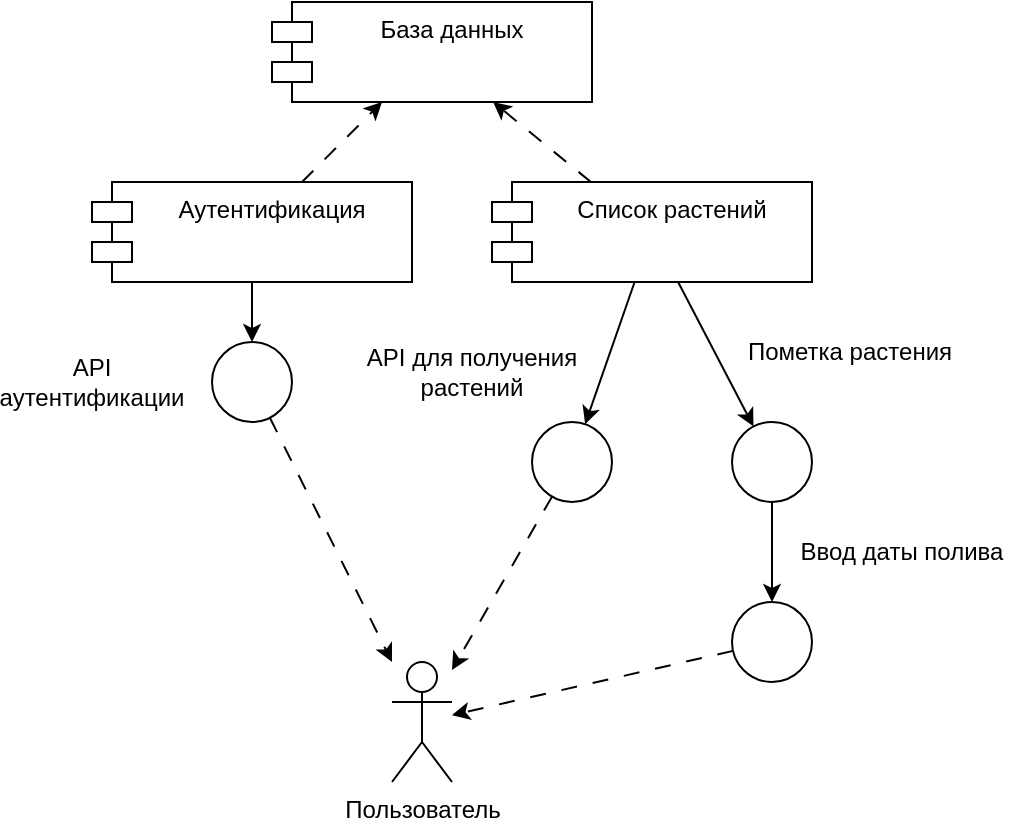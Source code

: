 <mxfile version="27.0.6">
  <diagram name="Page-1" id="b5b7bab2-c9e2-2cf4-8b2a-24fd1a2a6d21">
    <mxGraphModel dx="1657" dy="794" grid="1" gridSize="10" guides="1" tooltips="1" connect="1" arrows="1" fold="1" page="1" pageScale="1" pageWidth="827" pageHeight="1169" background="none" math="0" shadow="0">
      <root>
        <mxCell id="0" />
        <mxCell id="1" parent="0" />
        <mxCell id="L2ADHCGbDqvgz2DQ5tKt-9" style="edgeStyle=orthogonalEdgeStyle;rounded=0;orthogonalLoop=1;jettySize=auto;html=1;" parent="1" source="L2ADHCGbDqvgz2DQ5tKt-1" target="L2ADHCGbDqvgz2DQ5tKt-5" edge="1">
          <mxGeometry relative="1" as="geometry" />
        </mxCell>
        <mxCell id="L2ADHCGbDqvgz2DQ5tKt-23" style="rounded=0;orthogonalLoop=1;jettySize=auto;html=1;dashed=1;dashPattern=8 8;" parent="1" source="L2ADHCGbDqvgz2DQ5tKt-1" target="L2ADHCGbDqvgz2DQ5tKt-4" edge="1">
          <mxGeometry relative="1" as="geometry" />
        </mxCell>
        <mxCell id="L2ADHCGbDqvgz2DQ5tKt-1" value="Аутентификация" style="shape=module;align=left;spacingLeft=20;align=center;verticalAlign=top;whiteSpace=wrap;html=1;" parent="1" vertex="1">
          <mxGeometry x="100" y="270" width="160" height="50" as="geometry" />
        </mxCell>
        <mxCell id="L2ADHCGbDqvgz2DQ5tKt-10" style="rounded=0;orthogonalLoop=1;jettySize=auto;html=1;" parent="1" source="L2ADHCGbDqvgz2DQ5tKt-2" target="L2ADHCGbDqvgz2DQ5tKt-7" edge="1">
          <mxGeometry relative="1" as="geometry" />
        </mxCell>
        <mxCell id="L2ADHCGbDqvgz2DQ5tKt-19" style="rounded=0;orthogonalLoop=1;jettySize=auto;html=1;" parent="1" source="L2ADHCGbDqvgz2DQ5tKt-2" target="L2ADHCGbDqvgz2DQ5tKt-18" edge="1">
          <mxGeometry relative="1" as="geometry" />
        </mxCell>
        <mxCell id="L2ADHCGbDqvgz2DQ5tKt-22" style="rounded=0;orthogonalLoop=1;jettySize=auto;html=1;startArrow=none;startFill=0;dashed=1;dashPattern=8 8;" parent="1" source="L2ADHCGbDqvgz2DQ5tKt-2" target="L2ADHCGbDqvgz2DQ5tKt-4" edge="1">
          <mxGeometry relative="1" as="geometry" />
        </mxCell>
        <mxCell id="L2ADHCGbDqvgz2DQ5tKt-2" value="Список растений" style="shape=module;align=left;spacingLeft=20;align=center;verticalAlign=top;whiteSpace=wrap;html=1;" parent="1" vertex="1">
          <mxGeometry x="300" y="270" width="160" height="50" as="geometry" />
        </mxCell>
        <mxCell id="L2ADHCGbDqvgz2DQ5tKt-4" value="База данных" style="shape=module;align=left;spacingLeft=20;align=center;verticalAlign=top;whiteSpace=wrap;html=1;" parent="1" vertex="1">
          <mxGeometry x="190" y="180" width="160" height="50" as="geometry" />
        </mxCell>
        <mxCell id="L2ADHCGbDqvgz2DQ5tKt-16" style="rounded=0;orthogonalLoop=1;jettySize=auto;html=1;dashed=1;dashPattern=8 8;" parent="1" source="L2ADHCGbDqvgz2DQ5tKt-5" target="L2ADHCGbDqvgz2DQ5tKt-11" edge="1">
          <mxGeometry relative="1" as="geometry" />
        </mxCell>
        <mxCell id="L2ADHCGbDqvgz2DQ5tKt-5" value="" style="ellipse;whiteSpace=wrap;html=1;aspect=fixed;" parent="1" vertex="1">
          <mxGeometry x="160" y="350" width="40" height="40" as="geometry" />
        </mxCell>
        <mxCell id="L2ADHCGbDqvgz2DQ5tKt-6" value="API аутентификации" style="text;html=1;align=center;verticalAlign=middle;whiteSpace=wrap;rounded=0;" parent="1" vertex="1">
          <mxGeometry x="60" y="355" width="80" height="30" as="geometry" />
        </mxCell>
        <mxCell id="L2ADHCGbDqvgz2DQ5tKt-17" style="rounded=0;orthogonalLoop=1;jettySize=auto;html=1;dashed=1;dashPattern=8 8;" parent="1" source="L2ADHCGbDqvgz2DQ5tKt-7" target="L2ADHCGbDqvgz2DQ5tKt-11" edge="1">
          <mxGeometry relative="1" as="geometry" />
        </mxCell>
        <mxCell id="L2ADHCGbDqvgz2DQ5tKt-7" value="" style="ellipse;whiteSpace=wrap;html=1;aspect=fixed;" parent="1" vertex="1">
          <mxGeometry x="320" y="390" width="40" height="40" as="geometry" />
        </mxCell>
        <mxCell id="L2ADHCGbDqvgz2DQ5tKt-8" value="API для получения растений" style="text;html=1;align=center;verticalAlign=middle;whiteSpace=wrap;rounded=0;" parent="1" vertex="1">
          <mxGeometry x="230" y="350" width="120" height="30" as="geometry" />
        </mxCell>
        <mxCell id="L2ADHCGbDqvgz2DQ5tKt-11" value="Пользователь" style="shape=umlActor;verticalLabelPosition=bottom;verticalAlign=top;html=1;" parent="1" vertex="1">
          <mxGeometry x="250" y="510" width="30" height="60" as="geometry" />
        </mxCell>
        <mxCell id="L2ADHCGbDqvgz2DQ5tKt-21" style="rounded=0;orthogonalLoop=1;jettySize=auto;html=1;dashed=1;dashPattern=8 8;" parent="1" source="5JhgTpHDQSDhKomZQLTf-2" target="L2ADHCGbDqvgz2DQ5tKt-11" edge="1">
          <mxGeometry relative="1" as="geometry" />
        </mxCell>
        <mxCell id="5JhgTpHDQSDhKomZQLTf-3" style="edgeStyle=orthogonalEdgeStyle;rounded=0;orthogonalLoop=1;jettySize=auto;html=1;" edge="1" parent="1" source="L2ADHCGbDqvgz2DQ5tKt-18" target="5JhgTpHDQSDhKomZQLTf-2">
          <mxGeometry relative="1" as="geometry" />
        </mxCell>
        <mxCell id="L2ADHCGbDqvgz2DQ5tKt-18" value="" style="ellipse;whiteSpace=wrap;html=1;aspect=fixed;" parent="1" vertex="1">
          <mxGeometry x="420" y="390" width="40" height="40" as="geometry" />
        </mxCell>
        <mxCell id="L2ADHCGbDqvgz2DQ5tKt-20" value="Пометка растения" style="text;html=1;align=center;verticalAlign=middle;whiteSpace=wrap;rounded=0;" parent="1" vertex="1">
          <mxGeometry x="414" y="340" width="130" height="30" as="geometry" />
        </mxCell>
        <mxCell id="5JhgTpHDQSDhKomZQLTf-2" value="" style="ellipse;whiteSpace=wrap;html=1;aspect=fixed;" vertex="1" parent="1">
          <mxGeometry x="420" y="480" width="40" height="40" as="geometry" />
        </mxCell>
        <mxCell id="5JhgTpHDQSDhKomZQLTf-4" value="Ввод даты полива" style="text;html=1;align=center;verticalAlign=middle;whiteSpace=wrap;rounded=0;" vertex="1" parent="1">
          <mxGeometry x="440" y="440" width="130" height="30" as="geometry" />
        </mxCell>
      </root>
    </mxGraphModel>
  </diagram>
</mxfile>
